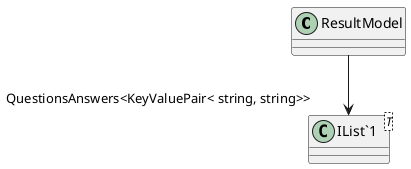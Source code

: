 @startuml
class ResultModel {
}
class "IList`1"<T> {
}
ResultModel --> "QuestionsAnswers<KeyValuePair< string, string>>" "IList`1"
@enduml
